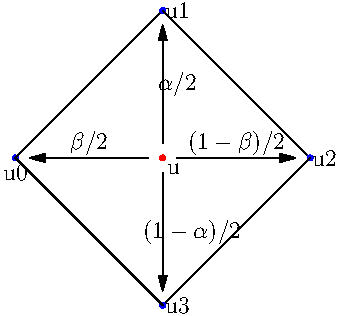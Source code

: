 size(6cm,0);

int f=3;
int c=5;
real w=0.1;
void cross(pair z=(0,0), real w=0.1)
{
  draw((z+w*(1,1))--(z-w*(1,1)));
  draw((z+w*(1,-1))--(z-w*(1,-1)));
}

pair[] coarse={(-1,0),(0,1),(1,0),(0,-1)};
dot((0,0),red);
label("u",0.1*SE);

for (int i=0; i < coarse.length; ++i) {
  //cross(coarse[i],w);
  dot(coarse[i],blue);
  draw(w*coarse[i]..(1-w)*coarse[i],EndArrow);
  if (i == 0) 
    label("u"+(string) i,coarse[i]+0.1*S);
  else
    label("u"+(string) i,coarse[i]+0.1*E);
  draw(coarse[i]..coarse[(i+1)%4]);
}
label("$\alpha/2$",0.5*coarse[1]+0.1*E);
label("$(1-\alpha)/2$",-0.5*coarse[1]+0.2*E);
label("$\beta/2$",0.5*coarse[0]+0.1*N);
label("$(1-\beta)/2$",-0.5*coarse[0]+0.1*N);


